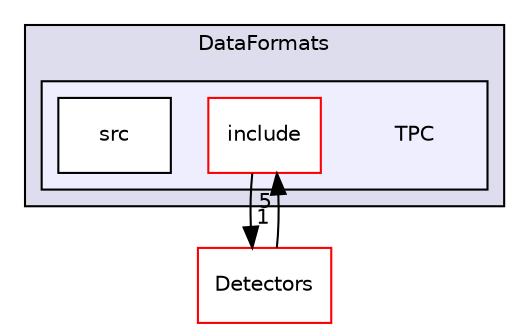 digraph "/home/travis/build/AliceO2Group/AliceO2/DataFormats/TPC" {
  bgcolor=transparent;
  compound=true
  node [ fontsize="10", fontname="Helvetica"];
  edge [ labelfontsize="10", labelfontname="Helvetica"];
  subgraph clusterdir_2171f7ec022c5423887b07c69b2f5b48 {
    graph [ bgcolor="#ddddee", pencolor="black", label="DataFormats" fontname="Helvetica", fontsize="10", URL="dir_2171f7ec022c5423887b07c69b2f5b48.html"]
  subgraph clusterdir_ca8d7a97db1fcc83aa37982b02bd5e83 {
    graph [ bgcolor="#eeeeff", pencolor="black", label="" URL="dir_ca8d7a97db1fcc83aa37982b02bd5e83.html"];
    dir_ca8d7a97db1fcc83aa37982b02bd5e83 [shape=plaintext label="TPC"];
    dir_432cf3cd730893300bc75d692afc5547 [shape=box label="include" color="red" fillcolor="white" style="filled" URL="dir_432cf3cd730893300bc75d692afc5547.html"];
    dir_e16e0a04e1d2b4668bd3c3ca62e3617b [shape=box label="src" color="black" fillcolor="white" style="filled" URL="dir_e16e0a04e1d2b4668bd3c3ca62e3617b.html"];
  }
  }
  dir_051dca18e802f8e9474f2e30d29c04e0 [shape=box label="Detectors" color="red" URL="dir_051dca18e802f8e9474f2e30d29c04e0.html"];
  dir_051dca18e802f8e9474f2e30d29c04e0->dir_432cf3cd730893300bc75d692afc5547 [headlabel="5", labeldistance=1.5 headhref="dir_000056_000053.html"];
  dir_432cf3cd730893300bc75d692afc5547->dir_051dca18e802f8e9474f2e30d29c04e0 [headlabel="1", labeldistance=1.5 headhref="dir_000053_000056.html"];
}
